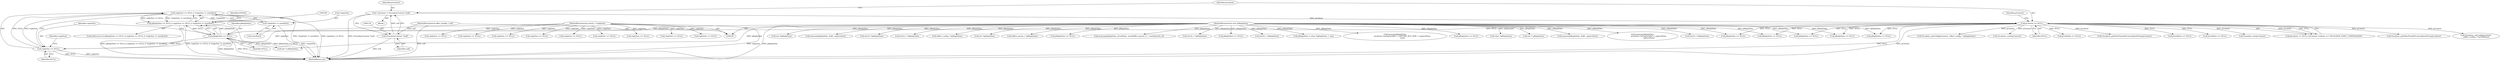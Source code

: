 digraph "0_Android_557bd7bfe6c4895faee09e46fc9b5304a956c8b7@API" {
"1000144" [label="(Call,replySize == NULL || *replySize != sizeof(int))"];
"1000145" [label="(Call,replySize == NULL)"];
"1000111" [label="(MethodParameterIn,uint32_t *replySize)"];
"1000141" [label="(Call,pReplyData == NULL)"];
"1000112" [label="(MethodParameterIn,void *pReplyData)"];
"1000123" [label="(Call,pContext == NULL)"];
"1000115" [label="(Call,* pContext = (VisualizerContext *)self)"];
"1000117" [label="(Call,(VisualizerContext *)self)"];
"1000107" [label="(MethodParameterIn,effect_handle_t self)"];
"1000148" [label="(Call,*replySize != sizeof(int))"];
"1000140" [label="(Call,pReplyData == NULL || replySize == NULL || *replySize != sizeof(int))"];
"1000223" [label="(Call,Visualizer_getConfig(pContext, (effect_config_t *)pReplyData))"];
"1000533" [label="(Call,(int32_t *)pReplyData)"];
"1000230" [label="(Call,Visualizer_reset(pContext))"];
"1000125" [label="(Identifier,NULL)"];
"1000145" [label="(Call,replySize == NULL)"];
"1000271" [label="(Call,(int *)pReplyData)"];
"1000119" [label="(Identifier,self)"];
"1000236" [label="(Call,pReplyData == NULL)"];
"1000871" [label="(Call,memset(pReplyData, 0x80, captureSize))"];
"1000880" [label="(Call,pReplyData == NULL)"];
"1000341" [label="(Call,replySize == NULL)"];
"1000115" [label="(Call,* pContext = (VisualizerContext *)self)"];
"1000323" [label="(Call,pCmdData == NULL)"];
"1000117" [label="(Call,(VisualizerContext *)self)"];
"1000896" [label="(Call,replySize == NULL)"];
"1000123" [label="(Call,pContext == NULL)"];
"1000925" [label="(Call,Visualizer_getDeltaTimeMsFromUpdatedTime(pContext))"];
"1000884" [label="(Call,replySize == NULL)"];
"1001050" [label="(Call,(int32_t*)pReplyData)"];
"1000211" [label="(Call,replySize == NULL)"];
"1000560" [label="(Call,(int32_t *)pReplyData)"];
"1000225" [label="(Call,(effect_config_t *)pReplyData)"];
"1000159" [label="(Call,(int *) pReplyData)"];
"1000279" [label="(Call,pReplyData == NULL)"];
"1000314" [label="(Call,(int *)pReplyData)"];
"1000113" [label="(Block,)"];
"1000139" [label="(ControlStructure,if (pReplyData == NULL || replySize == NULL || *replySize != sizeof(int)))"];
"1000168" [label="(Call,pCmdData == NULL)"];
"1000149" [label="(Call,*replySize)"];
"1000372" [label="(Call,(effect_param_t *)pReplyData)"];
"1000498" [label="(Call,pCmdData == NULL)"];
"1000142" [label="(Identifier,pReplyData)"];
"1000515" [label="(Call,pReplyData == NULL)"];
"1000361" [label="(Call,memcpy(pReplyData, pCmdData, sizeof(effect_param_t) + sizeof(uint32_t)))"];
"1000151" [label="(Call,sizeof(int))"];
"1000698" [label="(Call,pReplyData == NULL)"];
"1000240" [label="(Call,replySize == NULL)"];
"1000162" [label="(Call,Visualizer_init(pContext))"];
"1000181" [label="(Call,replySize == NULL)"];
"1000597" [label="(Call,(int32_t *)pReplyData)"];
"1000124" [label="(Identifier,pContext)"];
"1000337" [label="(Call,pReplyData == NULL)"];
"1000144" [label="(Call,replySize == NULL || *replySize != sizeof(int))"];
"1000150" [label="(Identifier,replySize)"];
"1000702" [label="(Call,replySize == NULL)"];
"1000143" [label="(Identifier,NULL)"];
"1000678" [label="(Call,(int32_t *)pReplyData)"];
"1000841" [label="(Call,pReplyData = (char *)pReplyData + size)"];
"1000107" [label="(MethodParameterIn,effect_handle_t self)"];
"1000831" [label="(Call,memcpy(pReplyData,\n                           pContext->mCaptureBuf + CAPTURE_BUF_SIZE + capturePoint,\n                           size))"];
"1000147" [label="(Identifier,NULL)"];
"1000122" [label="(Call,pContext == NULL || pContext->mState == VISUALIZER_STATE_UNINITIALIZED)"];
"1000207" [label="(Call,pReplyData == NULL)"];
"1000177" [label="(Call,pReplyData == NULL)"];
"1000844" [label="(Call,(char *)pReplyData)"];
"1000111" [label="(MethodParameterIn,uint32_t *replySize)"];
"1000116" [label="(Identifier,pContext)"];
"1000195" [label="(Call,(int *) pReplyData)"];
"1000723" [label="(Call,Visualizer_getDeltaTimeMsFromUpdatedTime(pContext))"];
"1000156" [label="(Identifier,EINVAL)"];
"1000146" [label="(Identifier,replySize)"];
"1000198" [label="(Call,Visualizer_setConfig(pContext,\n (effect_config_t *) pCmdData))"];
"1000148" [label="(Call,*replySize != sizeof(int))"];
"1000519" [label="(Call,replySize == NULL)"];
"1000283" [label="(Call,replySize == NULL)"];
"1000755" [label="(Call,memset(pReplyData, 0x80, captureSize))"];
"1000854" [label="(Call,memcpy(pReplyData,\n                       pContext->mCaptureBuf + capturePoint,\n                       captureSize))"];
"1001120" [label="(MethodReturn,int)"];
"1000141" [label="(Call,pReplyData == NULL)"];
"1000112" [label="(MethodParameterIn,void *pReplyData)"];
"1000140" [label="(Call,pReplyData == NULL || replySize == NULL || *replySize != sizeof(int))"];
"1000128" [label="(Identifier,pContext)"];
"1000144" -> "1000140"  [label="AST: "];
"1000144" -> "1000145"  [label="CFG: "];
"1000144" -> "1000148"  [label="CFG: "];
"1000145" -> "1000144"  [label="AST: "];
"1000148" -> "1000144"  [label="AST: "];
"1000140" -> "1000144"  [label="CFG: "];
"1000144" -> "1001120"  [label="DDG: *replySize != sizeof(int)"];
"1000144" -> "1001120"  [label="DDG: replySize == NULL"];
"1000144" -> "1000140"  [label="DDG: replySize == NULL"];
"1000144" -> "1000140"  [label="DDG: *replySize != sizeof(int)"];
"1000145" -> "1000144"  [label="DDG: replySize"];
"1000145" -> "1000144"  [label="DDG: NULL"];
"1000148" -> "1000144"  [label="DDG: *replySize"];
"1000145" -> "1000147"  [label="CFG: "];
"1000146" -> "1000145"  [label="AST: "];
"1000147" -> "1000145"  [label="AST: "];
"1000150" -> "1000145"  [label="CFG: "];
"1000145" -> "1001120"  [label="DDG: replySize"];
"1000145" -> "1001120"  [label="DDG: NULL"];
"1000111" -> "1000145"  [label="DDG: replySize"];
"1000141" -> "1000145"  [label="DDG: NULL"];
"1000111" -> "1000106"  [label="AST: "];
"1000111" -> "1001120"  [label="DDG: replySize"];
"1000111" -> "1000181"  [label="DDG: replySize"];
"1000111" -> "1000211"  [label="DDG: replySize"];
"1000111" -> "1000240"  [label="DDG: replySize"];
"1000111" -> "1000283"  [label="DDG: replySize"];
"1000111" -> "1000341"  [label="DDG: replySize"];
"1000111" -> "1000519"  [label="DDG: replySize"];
"1000111" -> "1000702"  [label="DDG: replySize"];
"1000111" -> "1000884"  [label="DDG: replySize"];
"1000111" -> "1000896"  [label="DDG: replySize"];
"1000141" -> "1000140"  [label="AST: "];
"1000141" -> "1000143"  [label="CFG: "];
"1000142" -> "1000141"  [label="AST: "];
"1000143" -> "1000141"  [label="AST: "];
"1000146" -> "1000141"  [label="CFG: "];
"1000140" -> "1000141"  [label="CFG: "];
"1000141" -> "1001120"  [label="DDG: pReplyData"];
"1000141" -> "1001120"  [label="DDG: NULL"];
"1000141" -> "1000140"  [label="DDG: pReplyData"];
"1000141" -> "1000140"  [label="DDG: NULL"];
"1000112" -> "1000141"  [label="DDG: pReplyData"];
"1000123" -> "1000141"  [label="DDG: NULL"];
"1000141" -> "1000159"  [label="DDG: pReplyData"];
"1000112" -> "1000106"  [label="AST: "];
"1000112" -> "1001120"  [label="DDG: pReplyData"];
"1000112" -> "1000159"  [label="DDG: pReplyData"];
"1000112" -> "1000177"  [label="DDG: pReplyData"];
"1000112" -> "1000195"  [label="DDG: pReplyData"];
"1000112" -> "1000207"  [label="DDG: pReplyData"];
"1000112" -> "1000225"  [label="DDG: pReplyData"];
"1000112" -> "1000236"  [label="DDG: pReplyData"];
"1000112" -> "1000271"  [label="DDG: pReplyData"];
"1000112" -> "1000279"  [label="DDG: pReplyData"];
"1000112" -> "1000314"  [label="DDG: pReplyData"];
"1000112" -> "1000337"  [label="DDG: pReplyData"];
"1000112" -> "1000361"  [label="DDG: pReplyData"];
"1000112" -> "1000372"  [label="DDG: pReplyData"];
"1000112" -> "1000515"  [label="DDG: pReplyData"];
"1000112" -> "1000533"  [label="DDG: pReplyData"];
"1000112" -> "1000560"  [label="DDG: pReplyData"];
"1000112" -> "1000597"  [label="DDG: pReplyData"];
"1000112" -> "1000678"  [label="DDG: pReplyData"];
"1000112" -> "1000698"  [label="DDG: pReplyData"];
"1000112" -> "1000755"  [label="DDG: pReplyData"];
"1000112" -> "1000831"  [label="DDG: pReplyData"];
"1000112" -> "1000841"  [label="DDG: pReplyData"];
"1000112" -> "1000844"  [label="DDG: pReplyData"];
"1000112" -> "1000854"  [label="DDG: pReplyData"];
"1000112" -> "1000871"  [label="DDG: pReplyData"];
"1000112" -> "1000880"  [label="DDG: pReplyData"];
"1000112" -> "1001050"  [label="DDG: pReplyData"];
"1000123" -> "1000122"  [label="AST: "];
"1000123" -> "1000125"  [label="CFG: "];
"1000124" -> "1000123"  [label="AST: "];
"1000125" -> "1000123"  [label="AST: "];
"1000128" -> "1000123"  [label="CFG: "];
"1000122" -> "1000123"  [label="CFG: "];
"1000123" -> "1001120"  [label="DDG: NULL"];
"1000123" -> "1001120"  [label="DDG: pContext"];
"1000123" -> "1000122"  [label="DDG: pContext"];
"1000123" -> "1000122"  [label="DDG: NULL"];
"1000115" -> "1000123"  [label="DDG: pContext"];
"1000123" -> "1000162"  [label="DDG: pContext"];
"1000123" -> "1000168"  [label="DDG: NULL"];
"1000123" -> "1000198"  [label="DDG: pContext"];
"1000123" -> "1000207"  [label="DDG: NULL"];
"1000123" -> "1000223"  [label="DDG: pContext"];
"1000123" -> "1000230"  [label="DDG: pContext"];
"1000123" -> "1000236"  [label="DDG: NULL"];
"1000123" -> "1000279"  [label="DDG: NULL"];
"1000123" -> "1000323"  [label="DDG: NULL"];
"1000123" -> "1000498"  [label="DDG: NULL"];
"1000123" -> "1000698"  [label="DDG: NULL"];
"1000123" -> "1000723"  [label="DDG: pContext"];
"1000123" -> "1000880"  [label="DDG: NULL"];
"1000123" -> "1000925"  [label="DDG: pContext"];
"1000115" -> "1000113"  [label="AST: "];
"1000115" -> "1000117"  [label="CFG: "];
"1000116" -> "1000115"  [label="AST: "];
"1000117" -> "1000115"  [label="AST: "];
"1000124" -> "1000115"  [label="CFG: "];
"1000115" -> "1001120"  [label="DDG: (VisualizerContext *)self"];
"1000117" -> "1000115"  [label="DDG: self"];
"1000117" -> "1000119"  [label="CFG: "];
"1000118" -> "1000117"  [label="AST: "];
"1000119" -> "1000117"  [label="AST: "];
"1000117" -> "1001120"  [label="DDG: self"];
"1000107" -> "1000117"  [label="DDG: self"];
"1000107" -> "1000106"  [label="AST: "];
"1000107" -> "1001120"  [label="DDG: self"];
"1000148" -> "1000151"  [label="CFG: "];
"1000149" -> "1000148"  [label="AST: "];
"1000151" -> "1000148"  [label="AST: "];
"1000148" -> "1001120"  [label="DDG: *replySize"];
"1000140" -> "1000139"  [label="AST: "];
"1000156" -> "1000140"  [label="CFG: "];
"1000160" -> "1000140"  [label="CFG: "];
"1000140" -> "1001120"  [label="DDG: pReplyData == NULL"];
"1000140" -> "1001120"  [label="DDG: pReplyData == NULL || replySize == NULL || *replySize != sizeof(int)"];
"1000140" -> "1001120"  [label="DDG: replySize == NULL || *replySize != sizeof(int)"];
}
